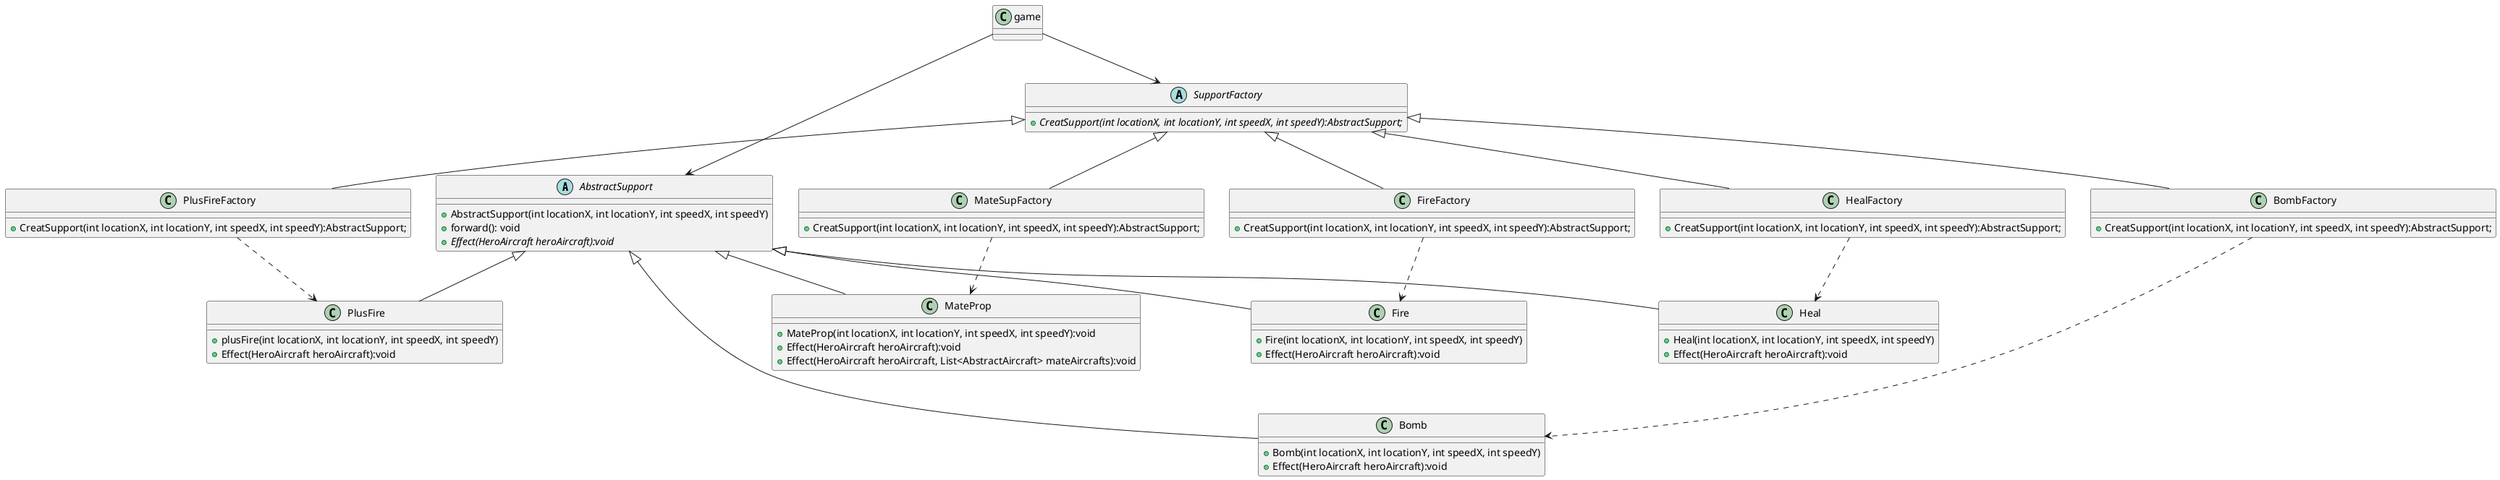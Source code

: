 @startuml
abstract AbstractSupport {
    + AbstractSupport(int locationX, int locationY, int speedX, int speedY)
    + forward(): void
    + {abstract} Effect(HeroAircraft heroAircraft):void
}

class Bomb {
    +Bomb(int locationX, int locationY, int speedX, int speedY)
    +Effect(HeroAircraft heroAircraft):void
}

class Fire {
    +Fire(int locationX, int locationY, int speedX, int speedY)
    +Effect(HeroAircraft heroAircraft):void
}

class Heal {
    +Heal(int locationX, int locationY, int speedX, int speedY)
    +Effect(HeroAircraft heroAircraft):void
}
class PlusFire
{
    +plusFire(int locationX, int locationY, int speedX, int speedY)
    +Effect(HeroAircraft heroAircraft):void
}
class MateProp{
    +MateProp(int locationX, int locationY, int speedX, int speedY):void
    +Effect(HeroAircraft heroAircraft):void
    +Effect(HeroAircraft heroAircraft, List<AbstractAircraft> mateAircrafts):void
}
AbstractSupport <|-- Bomb
AbstractSupport <|-- Fire
AbstractSupport <|-- Heal
AbstractSupport <|-- PlusFire
AbstractSupport <|-- MateProp


abstract class SupportFactory {
    +{abstract}CreatSupport(int locationX, int locationY, int speedX, int speedY):AbstractSupport;
}
class BombFactory {
    +CreatSupport(int locationX, int locationY, int speedX, int speedY):AbstractSupport;
}
class FireFactory {
    +CreatSupport(int locationX, int locationY, int speedX, int speedY):AbstractSupport;
}

class HealFactory {
    +CreatSupport(int locationX, int locationY, int speedX, int speedY):AbstractSupport;
}

class PlusFireFactory
{
    +CreatSupport(int locationX, int locationY, int speedX, int speedY):AbstractSupport;
}

class MateSupFactory
{
    +CreatSupport(int locationX, int locationY, int speedX, int speedY):AbstractSupport;
}
HealFactory ..> Heal
BombFactory ..> Bomb
FireFactory ..> Fire
PlusFireFactory ..> PlusFire
MateSupFactory ..> MateProp
SupportFactory <|-- BombFactory
SupportFactory <|-- FireFactory
SupportFactory <|-- HealFactory
SupportFactory <|-- PlusFireFactory
SupportFactory <|-- MateSupFactory

class game{}
game --> AbstractSupport
game --> SupportFactory
@enduml